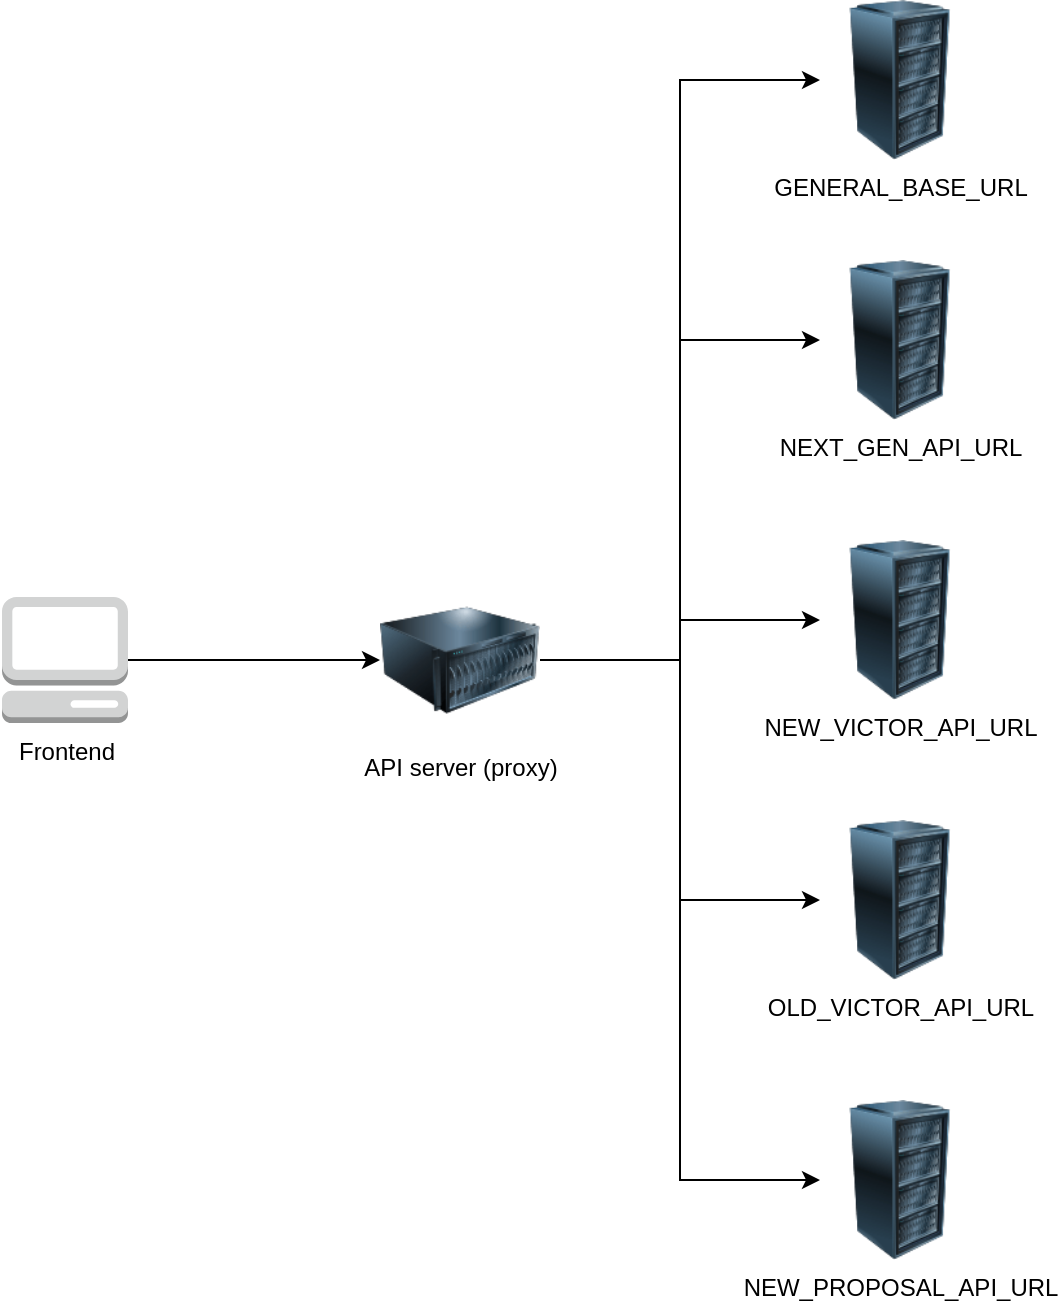 <mxfile version="24.7.8">
  <diagram name="Page-1" id="VYGIeJ-EaMMZM1RzmYsg">
    <mxGraphModel dx="1018" dy="797" grid="1" gridSize="10" guides="1" tooltips="1" connect="1" arrows="1" fold="1" page="1" pageScale="1" pageWidth="850" pageHeight="1100" math="0" shadow="0">
      <root>
        <mxCell id="0" />
        <mxCell id="1" parent="0" />
        <mxCell id="rBoZev6xuI7LeDAGhiJY-5" style="edgeStyle=orthogonalEdgeStyle;rounded=0;orthogonalLoop=1;jettySize=auto;html=1;entryX=0;entryY=0.5;entryDx=0;entryDy=0;" edge="1" parent="1" source="rBoZev6xuI7LeDAGhiJY-1" target="rBoZev6xuI7LeDAGhiJY-2">
          <mxGeometry relative="1" as="geometry" />
        </mxCell>
        <mxCell id="rBoZev6xuI7LeDAGhiJY-1" value="Frontend" style="outlineConnect=0;dashed=0;verticalLabelPosition=bottom;verticalAlign=top;align=center;html=1;shape=mxgraph.aws3.management_console;fillColor=#D2D3D3;gradientColor=none;" vertex="1" parent="1">
          <mxGeometry x="81" y="338.5" width="63" height="63" as="geometry" />
        </mxCell>
        <mxCell id="rBoZev6xuI7LeDAGhiJY-11" style="edgeStyle=orthogonalEdgeStyle;rounded=0;orthogonalLoop=1;jettySize=auto;html=1;entryX=0;entryY=0.5;entryDx=0;entryDy=0;" edge="1" parent="1" source="rBoZev6xuI7LeDAGhiJY-2" target="rBoZev6xuI7LeDAGhiJY-6">
          <mxGeometry relative="1" as="geometry" />
        </mxCell>
        <mxCell id="rBoZev6xuI7LeDAGhiJY-12" style="edgeStyle=orthogonalEdgeStyle;rounded=0;orthogonalLoop=1;jettySize=auto;html=1;entryX=0;entryY=0.5;entryDx=0;entryDy=0;" edge="1" parent="1" source="rBoZev6xuI7LeDAGhiJY-2" target="rBoZev6xuI7LeDAGhiJY-7">
          <mxGeometry relative="1" as="geometry" />
        </mxCell>
        <mxCell id="rBoZev6xuI7LeDAGhiJY-13" style="edgeStyle=orthogonalEdgeStyle;rounded=0;orthogonalLoop=1;jettySize=auto;html=1;entryX=0;entryY=0.5;entryDx=0;entryDy=0;" edge="1" parent="1" source="rBoZev6xuI7LeDAGhiJY-2" target="rBoZev6xuI7LeDAGhiJY-8">
          <mxGeometry relative="1" as="geometry" />
        </mxCell>
        <mxCell id="rBoZev6xuI7LeDAGhiJY-14" style="edgeStyle=orthogonalEdgeStyle;rounded=0;orthogonalLoop=1;jettySize=auto;html=1;entryX=0;entryY=0.5;entryDx=0;entryDy=0;" edge="1" parent="1" source="rBoZev6xuI7LeDAGhiJY-2" target="rBoZev6xuI7LeDAGhiJY-9">
          <mxGeometry relative="1" as="geometry" />
        </mxCell>
        <mxCell id="rBoZev6xuI7LeDAGhiJY-15" style="edgeStyle=orthogonalEdgeStyle;rounded=0;orthogonalLoop=1;jettySize=auto;html=1;entryX=0;entryY=0.5;entryDx=0;entryDy=0;" edge="1" parent="1" source="rBoZev6xuI7LeDAGhiJY-2" target="rBoZev6xuI7LeDAGhiJY-10">
          <mxGeometry relative="1" as="geometry" />
        </mxCell>
        <mxCell id="rBoZev6xuI7LeDAGhiJY-2" value="API server (proxy)" style="image;html=1;image=img/lib/clip_art/computers/Server_128x128.png" vertex="1" parent="1">
          <mxGeometry x="270" y="330" width="80" height="80" as="geometry" />
        </mxCell>
        <mxCell id="rBoZev6xuI7LeDAGhiJY-6" value="GENERAL_BASE_URL" style="image;html=1;image=img/lib/clip_art/computers/Server_Rack_128x128.png" vertex="1" parent="1">
          <mxGeometry x="490" y="40" width="80" height="80" as="geometry" />
        </mxCell>
        <mxCell id="rBoZev6xuI7LeDAGhiJY-7" value="NEXT_GEN_API_URL" style="image;html=1;image=img/lib/clip_art/computers/Server_Rack_128x128.png" vertex="1" parent="1">
          <mxGeometry x="490" y="170" width="80" height="80" as="geometry" />
        </mxCell>
        <mxCell id="rBoZev6xuI7LeDAGhiJY-8" value="NEW_VICTOR_API_URL" style="image;html=1;image=img/lib/clip_art/computers/Server_Rack_128x128.png" vertex="1" parent="1">
          <mxGeometry x="490" y="310" width="80" height="80" as="geometry" />
        </mxCell>
        <mxCell id="rBoZev6xuI7LeDAGhiJY-9" value="OLD_VICTOR_API_URL" style="image;html=1;image=img/lib/clip_art/computers/Server_Rack_128x128.png" vertex="1" parent="1">
          <mxGeometry x="490" y="450" width="80" height="80" as="geometry" />
        </mxCell>
        <mxCell id="rBoZev6xuI7LeDAGhiJY-10" value="NEW_PROPOSAL_API_URL" style="image;html=1;image=img/lib/clip_art/computers/Server_Rack_128x128.png" vertex="1" parent="1">
          <mxGeometry x="490" y="590" width="80" height="80" as="geometry" />
        </mxCell>
      </root>
    </mxGraphModel>
  </diagram>
</mxfile>
